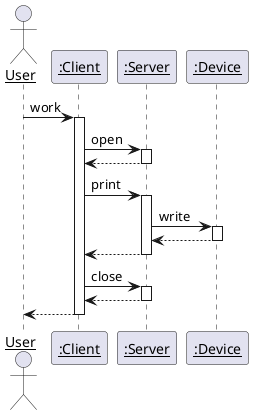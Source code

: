@startuml
skinparam classAttributeIconSize 0
skinparam sequenceParticipant underline

actor User
participant ":Client" as A
participant ":Server" as B
participant ":Device" as C

User -> A: work
activate A

A -> B: open
activate B
B --> A
deactivate B

A -> B: print
activate B

B -> C: write
activate C

C --> B
deactivate C
B --> A
deactivate B

A -> B: close
activate B
B --> A
deactivate B

A --> User
deactivate A


@enduml
